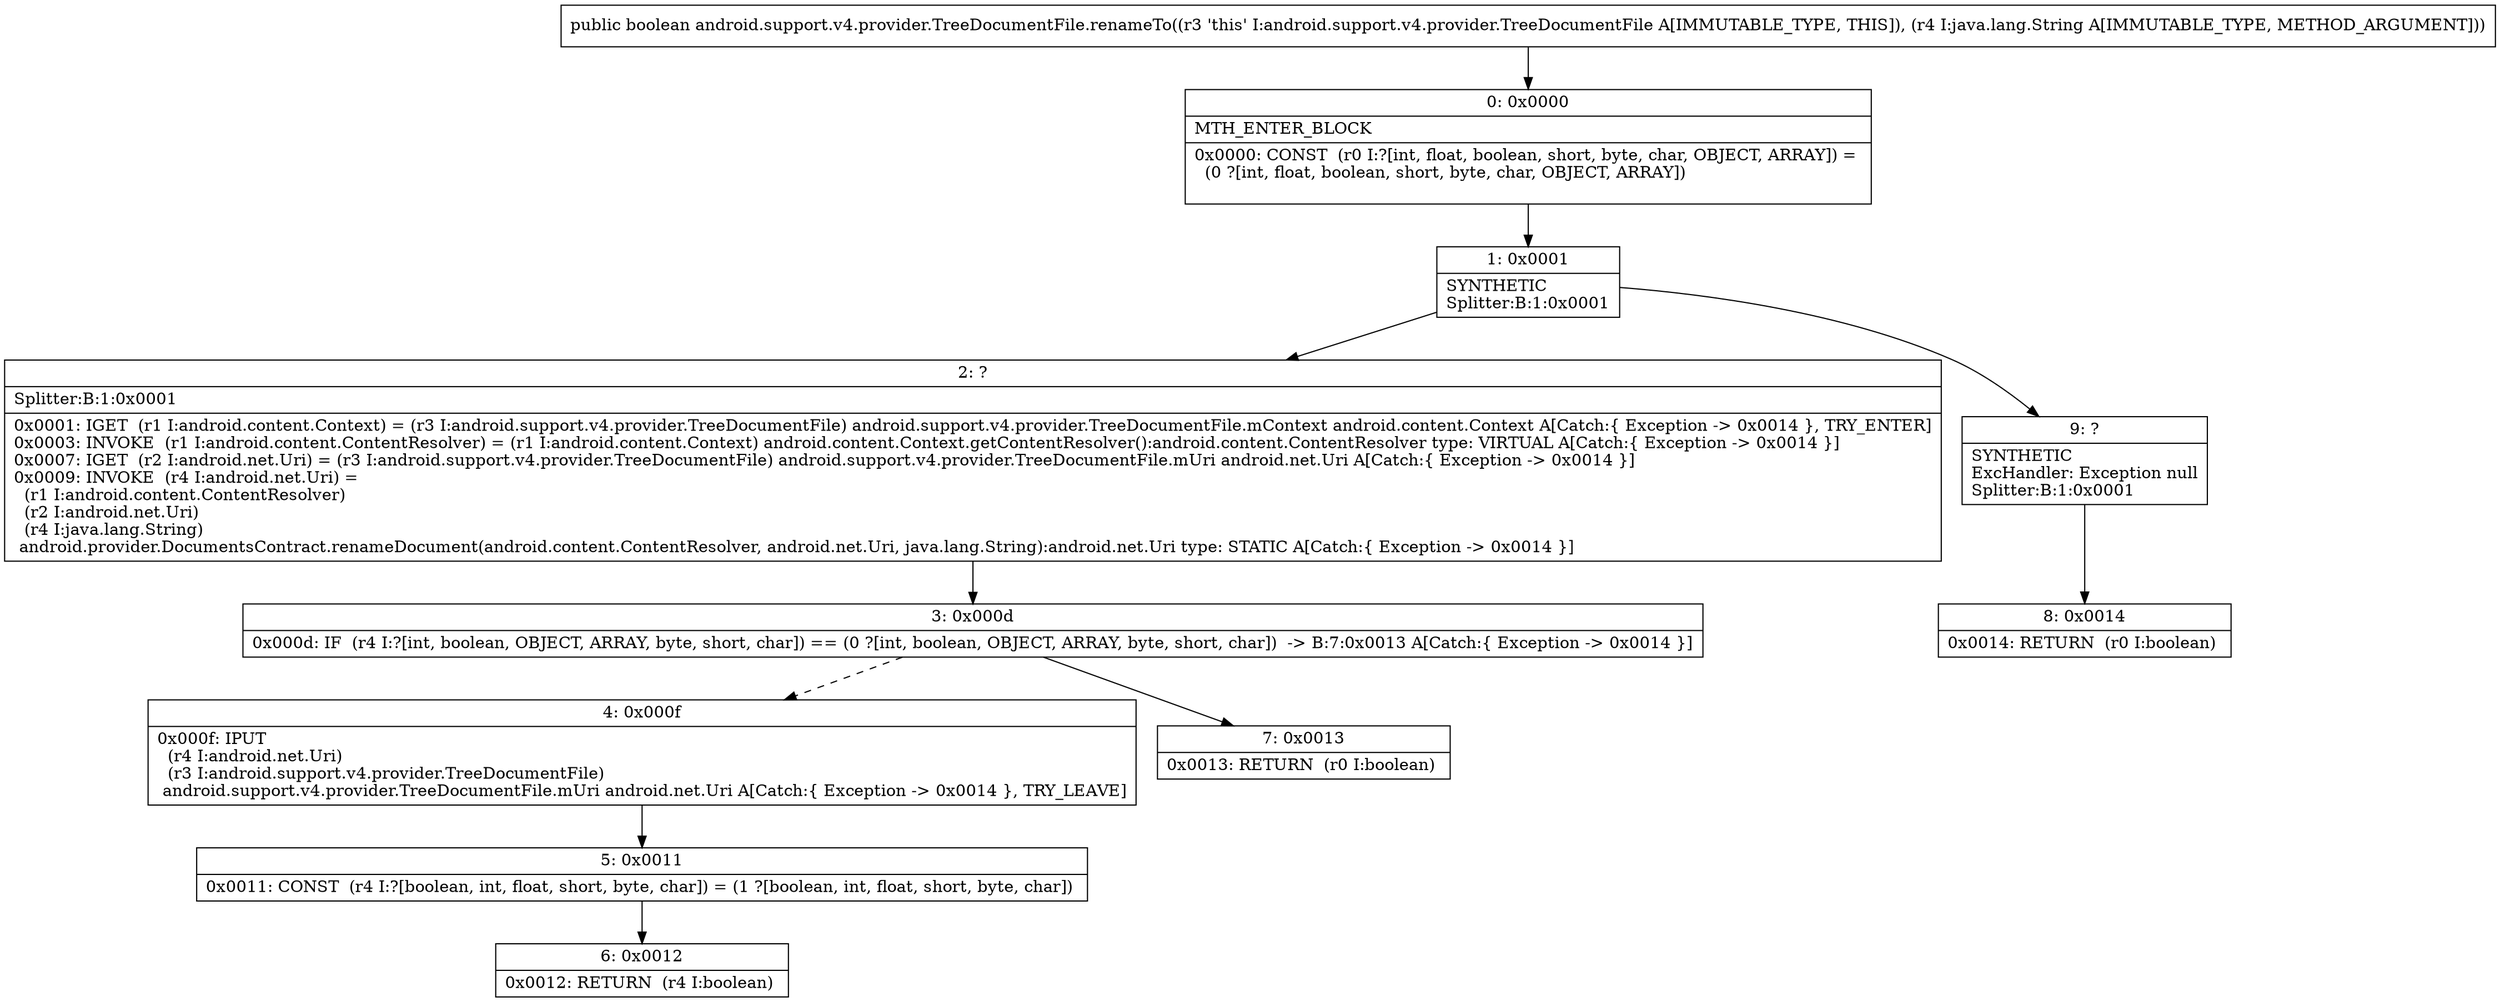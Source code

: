 digraph "CFG forandroid.support.v4.provider.TreeDocumentFile.renameTo(Ljava\/lang\/String;)Z" {
Node_0 [shape=record,label="{0\:\ 0x0000|MTH_ENTER_BLOCK\l|0x0000: CONST  (r0 I:?[int, float, boolean, short, byte, char, OBJECT, ARRAY]) = \l  (0 ?[int, float, boolean, short, byte, char, OBJECT, ARRAY])\l \l}"];
Node_1 [shape=record,label="{1\:\ 0x0001|SYNTHETIC\lSplitter:B:1:0x0001\l}"];
Node_2 [shape=record,label="{2\:\ ?|Splitter:B:1:0x0001\l|0x0001: IGET  (r1 I:android.content.Context) = (r3 I:android.support.v4.provider.TreeDocumentFile) android.support.v4.provider.TreeDocumentFile.mContext android.content.Context A[Catch:\{ Exception \-\> 0x0014 \}, TRY_ENTER]\l0x0003: INVOKE  (r1 I:android.content.ContentResolver) = (r1 I:android.content.Context) android.content.Context.getContentResolver():android.content.ContentResolver type: VIRTUAL A[Catch:\{ Exception \-\> 0x0014 \}]\l0x0007: IGET  (r2 I:android.net.Uri) = (r3 I:android.support.v4.provider.TreeDocumentFile) android.support.v4.provider.TreeDocumentFile.mUri android.net.Uri A[Catch:\{ Exception \-\> 0x0014 \}]\l0x0009: INVOKE  (r4 I:android.net.Uri) = \l  (r1 I:android.content.ContentResolver)\l  (r2 I:android.net.Uri)\l  (r4 I:java.lang.String)\l android.provider.DocumentsContract.renameDocument(android.content.ContentResolver, android.net.Uri, java.lang.String):android.net.Uri type: STATIC A[Catch:\{ Exception \-\> 0x0014 \}]\l}"];
Node_3 [shape=record,label="{3\:\ 0x000d|0x000d: IF  (r4 I:?[int, boolean, OBJECT, ARRAY, byte, short, char]) == (0 ?[int, boolean, OBJECT, ARRAY, byte, short, char])  \-\> B:7:0x0013 A[Catch:\{ Exception \-\> 0x0014 \}]\l}"];
Node_4 [shape=record,label="{4\:\ 0x000f|0x000f: IPUT  \l  (r4 I:android.net.Uri)\l  (r3 I:android.support.v4.provider.TreeDocumentFile)\l android.support.v4.provider.TreeDocumentFile.mUri android.net.Uri A[Catch:\{ Exception \-\> 0x0014 \}, TRY_LEAVE]\l}"];
Node_5 [shape=record,label="{5\:\ 0x0011|0x0011: CONST  (r4 I:?[boolean, int, float, short, byte, char]) = (1 ?[boolean, int, float, short, byte, char]) \l}"];
Node_6 [shape=record,label="{6\:\ 0x0012|0x0012: RETURN  (r4 I:boolean) \l}"];
Node_7 [shape=record,label="{7\:\ 0x0013|0x0013: RETURN  (r0 I:boolean) \l}"];
Node_8 [shape=record,label="{8\:\ 0x0014|0x0014: RETURN  (r0 I:boolean) \l}"];
Node_9 [shape=record,label="{9\:\ ?|SYNTHETIC\lExcHandler: Exception null\lSplitter:B:1:0x0001\l}"];
MethodNode[shape=record,label="{public boolean android.support.v4.provider.TreeDocumentFile.renameTo((r3 'this' I:android.support.v4.provider.TreeDocumentFile A[IMMUTABLE_TYPE, THIS]), (r4 I:java.lang.String A[IMMUTABLE_TYPE, METHOD_ARGUMENT])) }"];
MethodNode -> Node_0;
Node_0 -> Node_1;
Node_1 -> Node_2;
Node_1 -> Node_9;
Node_2 -> Node_3;
Node_3 -> Node_4[style=dashed];
Node_3 -> Node_7;
Node_4 -> Node_5;
Node_5 -> Node_6;
Node_9 -> Node_8;
}

